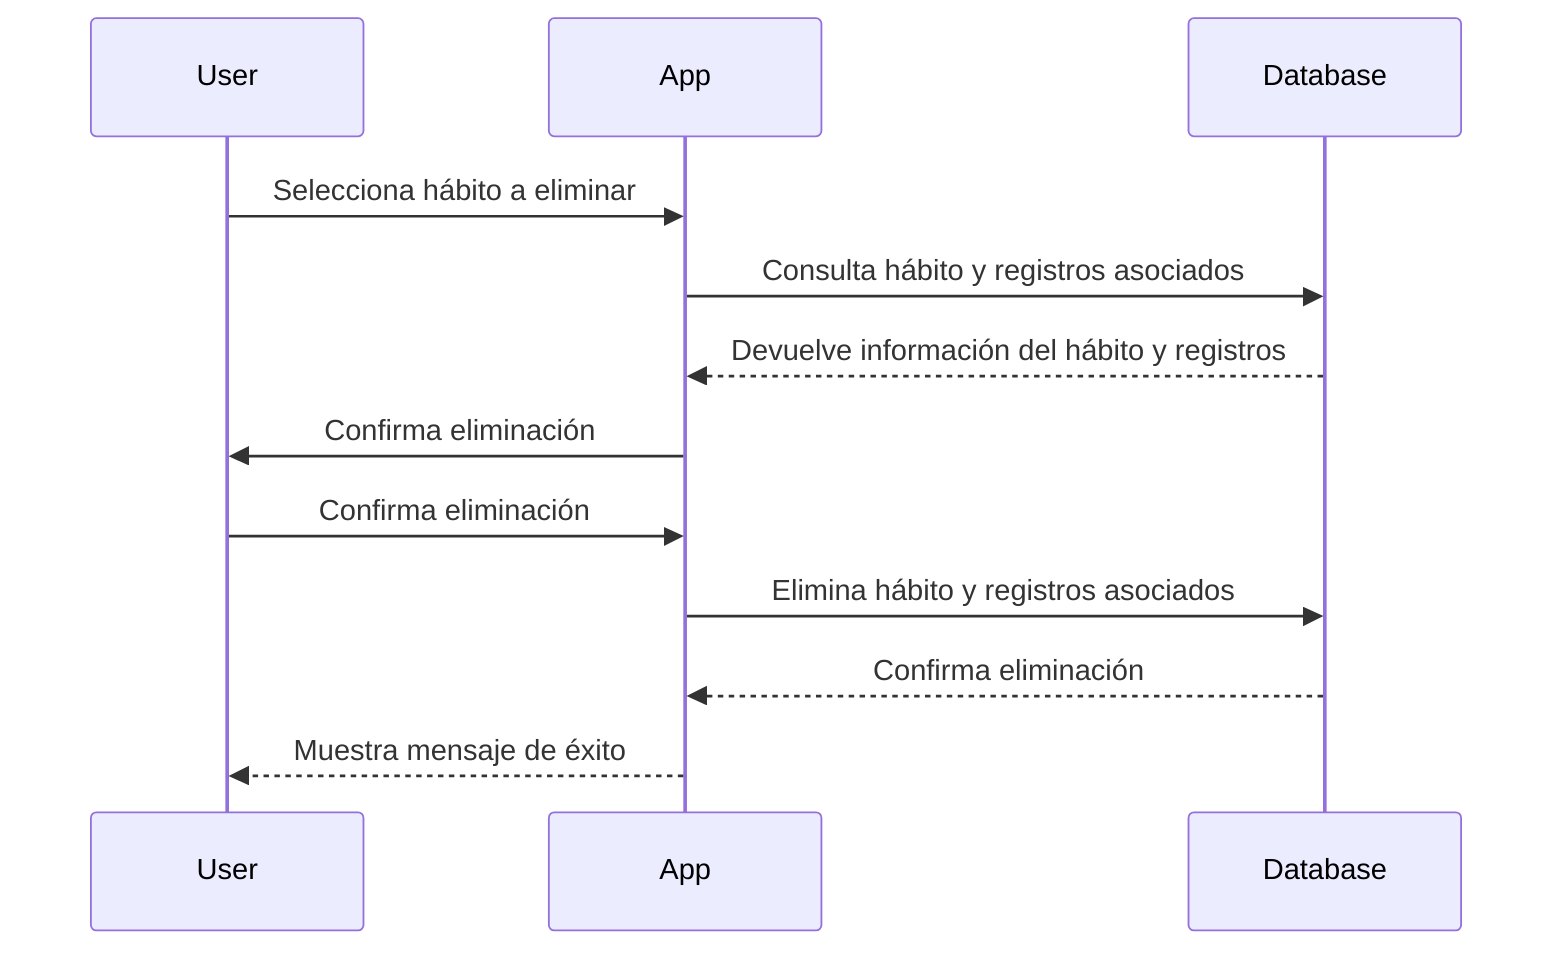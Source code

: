 sequenceDiagram
    participant User
    participant App
    participant Database

    User->>App: Selecciona hábito a eliminar
    App->>Database: Consulta hábito y registros asociados
    Database-->>App: Devuelve información del hábito y registros
    App->>User: Confirma eliminación
    User->>App: Confirma eliminación
    App->>Database: Elimina hábito y registros asociados
    Database-->>App: Confirma eliminación
    App-->>User: Muestra mensaje de éxito